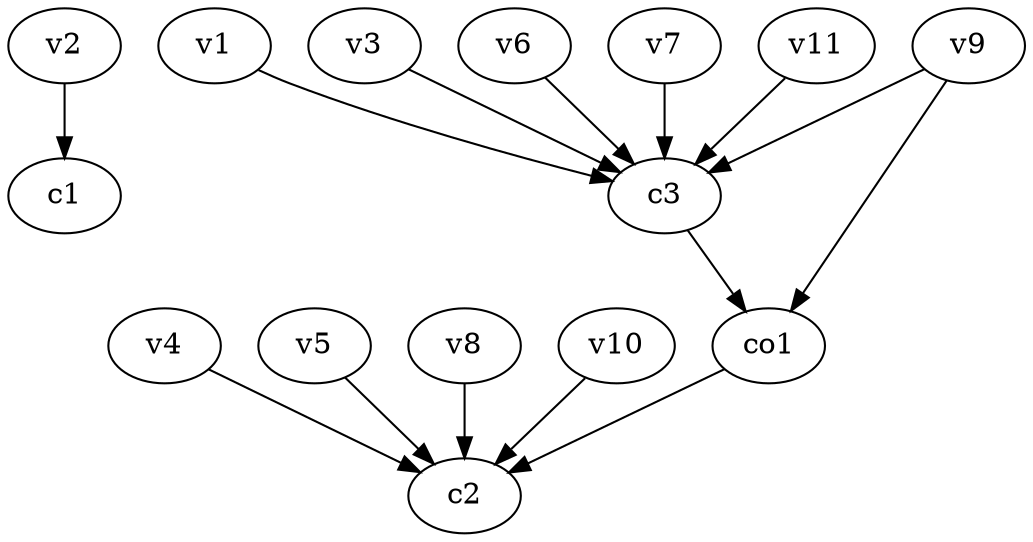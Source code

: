 strict digraph  {
c1;
c2;
c3;
v1;
v2;
v3;
v4;
v5;
v6;
v7;
v8;
v9;
v10;
v11;
co1;
c3 -> co1  [weight=1];
v1 -> c3  [weight=1];
v2 -> c1  [weight=1];
v3 -> c3  [weight=1];
v4 -> c2  [weight=1];
v5 -> c2  [weight=1];
v6 -> c3  [weight=1];
v7 -> c3  [weight=1];
v8 -> c2  [weight=1];
v9 -> c3  [weight=1];
v9 -> co1  [weight=1];
v10 -> c2  [weight=1];
v11 -> c3  [weight=1];
co1 -> c2  [weight=1];
}
